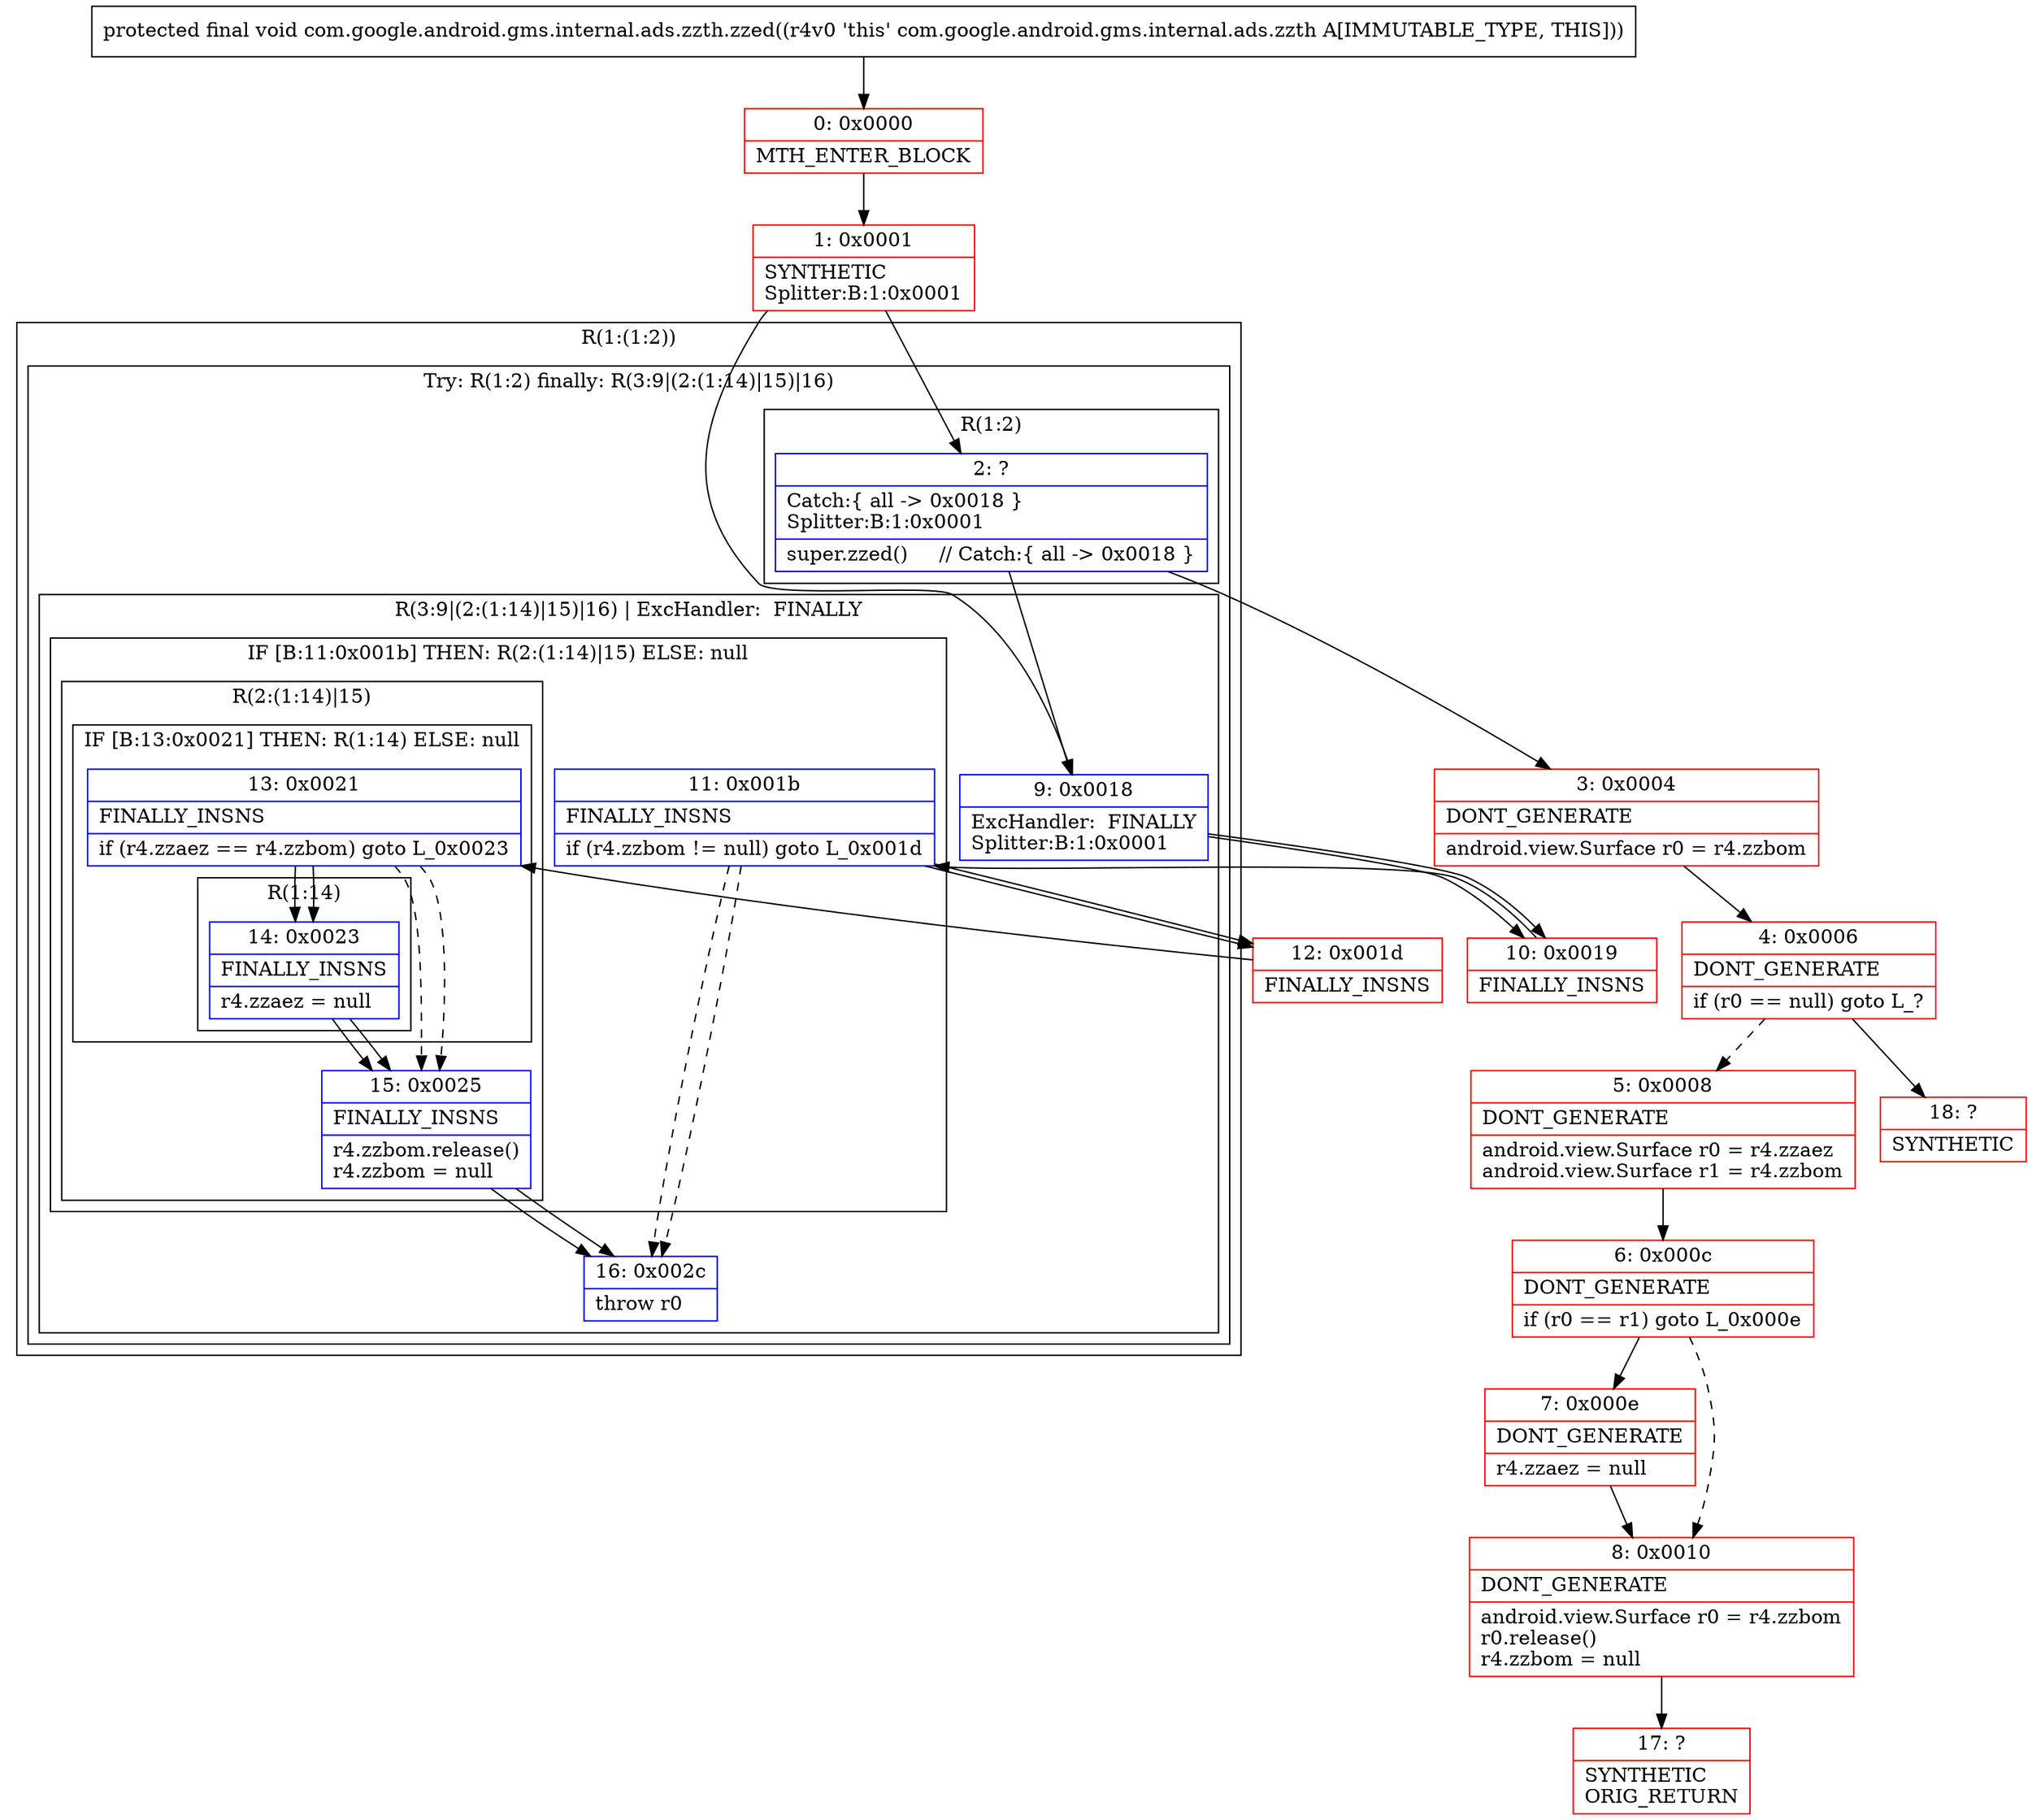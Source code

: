 digraph "CFG forcom.google.android.gms.internal.ads.zzth.zzed()V" {
subgraph cluster_Region_2136846713 {
label = "R(1:(1:2))";
node [shape=record,color=blue];
subgraph cluster_TryCatchRegion_2062645408 {
label = "Try: R(1:2) finally: R(3:9|(2:(1:14)|15)|16)";
node [shape=record,color=blue];
subgraph cluster_Region_76685404 {
label = "R(1:2)";
node [shape=record,color=blue];
Node_2 [shape=record,label="{2\:\ ?|Catch:\{ all \-\> 0x0018 \}\lSplitter:B:1:0x0001\l|super.zzed()     \/\/ Catch:\{ all \-\> 0x0018 \}\l}"];
}
subgraph cluster_Region_191875029 {
label = "R(3:9|(2:(1:14)|15)|16) | ExcHandler:  FINALLY\l";
node [shape=record,color=blue];
Node_9 [shape=record,label="{9\:\ 0x0018|ExcHandler:  FINALLY\lSplitter:B:1:0x0001\l}"];
subgraph cluster_IfRegion_430668216 {
label = "IF [B:11:0x001b] THEN: R(2:(1:14)|15) ELSE: null";
node [shape=record,color=blue];
Node_11 [shape=record,label="{11\:\ 0x001b|FINALLY_INSNS\l|if (r4.zzbom != null) goto L_0x001d\l}"];
subgraph cluster_Region_1752049237 {
label = "R(2:(1:14)|15)";
node [shape=record,color=blue];
subgraph cluster_IfRegion_2112584644 {
label = "IF [B:13:0x0021] THEN: R(1:14) ELSE: null";
node [shape=record,color=blue];
Node_13 [shape=record,label="{13\:\ 0x0021|FINALLY_INSNS\l|if (r4.zzaez == r4.zzbom) goto L_0x0023\l}"];
subgraph cluster_Region_139414211 {
label = "R(1:14)";
node [shape=record,color=blue];
Node_14 [shape=record,label="{14\:\ 0x0023|FINALLY_INSNS\l|r4.zzaez = null\l}"];
}
}
Node_15 [shape=record,label="{15\:\ 0x0025|FINALLY_INSNS\l|r4.zzbom.release()\lr4.zzbom = null\l}"];
}
}
Node_16 [shape=record,label="{16\:\ 0x002c|throw r0\l}"];
}
}
}
subgraph cluster_Region_191875029 {
label = "R(3:9|(2:(1:14)|15)|16) | ExcHandler:  FINALLY\l";
node [shape=record,color=blue];
Node_9 [shape=record,label="{9\:\ 0x0018|ExcHandler:  FINALLY\lSplitter:B:1:0x0001\l}"];
subgraph cluster_IfRegion_430668216 {
label = "IF [B:11:0x001b] THEN: R(2:(1:14)|15) ELSE: null";
node [shape=record,color=blue];
Node_11 [shape=record,label="{11\:\ 0x001b|FINALLY_INSNS\l|if (r4.zzbom != null) goto L_0x001d\l}"];
subgraph cluster_Region_1752049237 {
label = "R(2:(1:14)|15)";
node [shape=record,color=blue];
subgraph cluster_IfRegion_2112584644 {
label = "IF [B:13:0x0021] THEN: R(1:14) ELSE: null";
node [shape=record,color=blue];
Node_13 [shape=record,label="{13\:\ 0x0021|FINALLY_INSNS\l|if (r4.zzaez == r4.zzbom) goto L_0x0023\l}"];
subgraph cluster_Region_139414211 {
label = "R(1:14)";
node [shape=record,color=blue];
Node_14 [shape=record,label="{14\:\ 0x0023|FINALLY_INSNS\l|r4.zzaez = null\l}"];
}
}
Node_15 [shape=record,label="{15\:\ 0x0025|FINALLY_INSNS\l|r4.zzbom.release()\lr4.zzbom = null\l}"];
}
}
Node_16 [shape=record,label="{16\:\ 0x002c|throw r0\l}"];
}
Node_0 [shape=record,color=red,label="{0\:\ 0x0000|MTH_ENTER_BLOCK\l}"];
Node_1 [shape=record,color=red,label="{1\:\ 0x0001|SYNTHETIC\lSplitter:B:1:0x0001\l}"];
Node_3 [shape=record,color=red,label="{3\:\ 0x0004|DONT_GENERATE\l|android.view.Surface r0 = r4.zzbom\l}"];
Node_4 [shape=record,color=red,label="{4\:\ 0x0006|DONT_GENERATE\l|if (r0 == null) goto L_?\l}"];
Node_5 [shape=record,color=red,label="{5\:\ 0x0008|DONT_GENERATE\l|android.view.Surface r0 = r4.zzaez\landroid.view.Surface r1 = r4.zzbom\l}"];
Node_6 [shape=record,color=red,label="{6\:\ 0x000c|DONT_GENERATE\l|if (r0 == r1) goto L_0x000e\l}"];
Node_7 [shape=record,color=red,label="{7\:\ 0x000e|DONT_GENERATE\l|r4.zzaez = null\l}"];
Node_8 [shape=record,color=red,label="{8\:\ 0x0010|DONT_GENERATE\l|android.view.Surface r0 = r4.zzbom\lr0.release()\lr4.zzbom = null\l}"];
Node_10 [shape=record,color=red,label="{10\:\ 0x0019|FINALLY_INSNS\l}"];
Node_12 [shape=record,color=red,label="{12\:\ 0x001d|FINALLY_INSNS\l}"];
Node_17 [shape=record,color=red,label="{17\:\ ?|SYNTHETIC\lORIG_RETURN\l}"];
Node_18 [shape=record,color=red,label="{18\:\ ?|SYNTHETIC\l}"];
MethodNode[shape=record,label="{protected final void com.google.android.gms.internal.ads.zzth.zzed((r4v0 'this' com.google.android.gms.internal.ads.zzth A[IMMUTABLE_TYPE, THIS])) }"];
MethodNode -> Node_0;
Node_2 -> Node_3;
Node_2 -> Node_9;
Node_9 -> Node_10;
Node_11 -> Node_12;
Node_11 -> Node_16[style=dashed];
Node_13 -> Node_14;
Node_13 -> Node_15[style=dashed];
Node_14 -> Node_15;
Node_15 -> Node_16;
Node_9 -> Node_10;
Node_11 -> Node_12;
Node_11 -> Node_16[style=dashed];
Node_13 -> Node_14;
Node_13 -> Node_15[style=dashed];
Node_14 -> Node_15;
Node_15 -> Node_16;
Node_0 -> Node_1;
Node_1 -> Node_2;
Node_1 -> Node_9;
Node_3 -> Node_4;
Node_4 -> Node_5[style=dashed];
Node_4 -> Node_18;
Node_5 -> Node_6;
Node_6 -> Node_7;
Node_6 -> Node_8[style=dashed];
Node_7 -> Node_8;
Node_8 -> Node_17;
Node_10 -> Node_11;
Node_12 -> Node_13;
}

